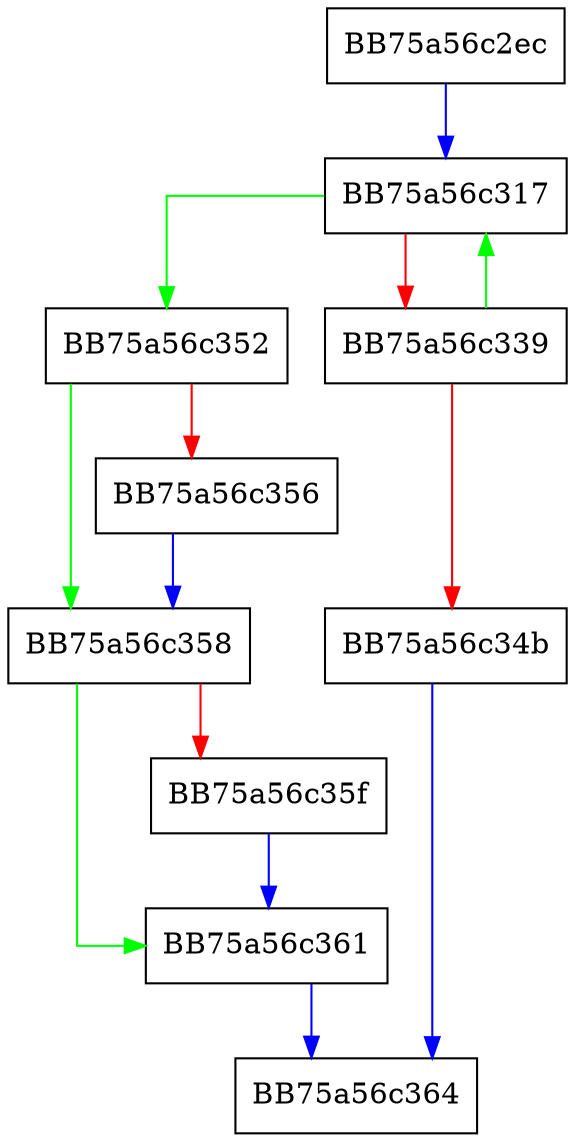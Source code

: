 digraph AppendPrintfV {
  node [shape="box"];
  graph [splines=ortho];
  BB75a56c2ec -> BB75a56c317 [color="blue"];
  BB75a56c317 -> BB75a56c352 [color="green"];
  BB75a56c317 -> BB75a56c339 [color="red"];
  BB75a56c339 -> BB75a56c317 [color="green"];
  BB75a56c339 -> BB75a56c34b [color="red"];
  BB75a56c34b -> BB75a56c364 [color="blue"];
  BB75a56c352 -> BB75a56c358 [color="green"];
  BB75a56c352 -> BB75a56c356 [color="red"];
  BB75a56c356 -> BB75a56c358 [color="blue"];
  BB75a56c358 -> BB75a56c361 [color="green"];
  BB75a56c358 -> BB75a56c35f [color="red"];
  BB75a56c35f -> BB75a56c361 [color="blue"];
  BB75a56c361 -> BB75a56c364 [color="blue"];
}